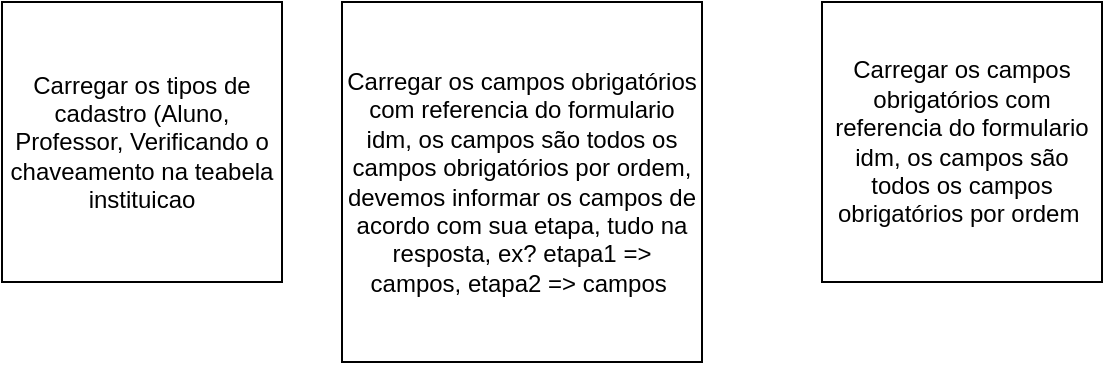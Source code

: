 <mxfile>
    <diagram id="LwZJgrHURrU_VhMSM77W" name="Página-1">
        <mxGraphModel dx="555" dy="574" grid="1" gridSize="10" guides="1" tooltips="1" connect="1" arrows="1" fold="1" page="1" pageScale="1" pageWidth="827" pageHeight="1169" math="0" shadow="0">
            <root>
                <mxCell id="0"/>
                <mxCell id="1" parent="0"/>
                <mxCell id="2" value="Carregar os tipos de cadastro (Aluno, Professor, Verificando o chaveamento na teabela instituicao&lt;br&gt;" style="whiteSpace=wrap;html=1;aspect=fixed;" vertex="1" parent="1">
                    <mxGeometry x="30" y="120" width="140" height="140" as="geometry"/>
                </mxCell>
                <mxCell id="3" value="Carregar os campos obrigatórios com referencia do formulario idm, os campos são todos os campos obrigatórios por ordem, devemos informar os campos de acordo com sua etapa, tudo na resposta, ex? etapa1 =&amp;gt; campos, etapa2 =&amp;gt; campos&amp;nbsp;" style="whiteSpace=wrap;html=1;aspect=fixed;" vertex="1" parent="1">
                    <mxGeometry x="200" y="120" width="180" height="180" as="geometry"/>
                </mxCell>
                <mxCell id="4" value="Carregar os campos obrigatórios com referencia do formulario idm, os campos são todos os campos obrigatórios por ordem&amp;nbsp;" style="whiteSpace=wrap;html=1;aspect=fixed;" vertex="1" parent="1">
                    <mxGeometry x="440" y="120" width="140" height="140" as="geometry"/>
                </mxCell>
            </root>
        </mxGraphModel>
    </diagram>
</mxfile>